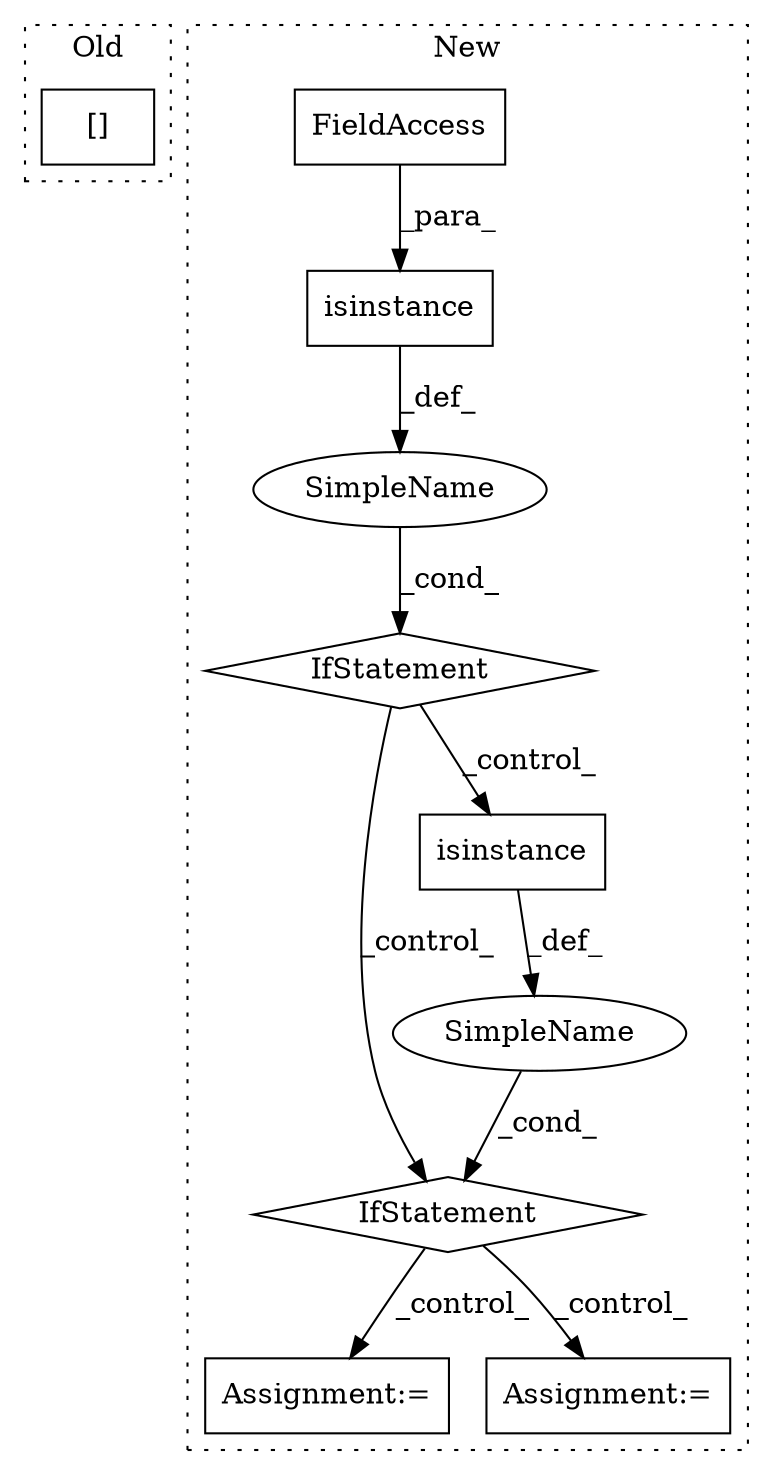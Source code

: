digraph G {
subgraph cluster0 {
1 [label="[]" a="2" s="226,258" l="31,1" shape="box"];
label = "Old";
style="dotted";
}
subgraph cluster1 {
2 [label="isinstance" a="32" s="393,425" l="11,1" shape="box"];
3 [label="IfStatement" a="25" s="388,426" l="4,2" shape="diamond"];
4 [label="Assignment:=" a="7" s="1050,1125" l="53,2" shape="box"];
5 [label="SimpleName" a="42" s="" l="" shape="ellipse"];
6 [label="FieldAccess" a="22" s="404" l="8" shape="box"];
7 [label="Assignment:=" a="7" s="1189" l="1" shape="box"];
8 [label="IfStatement" a="25" s="918,954" l="4,2" shape="diamond"];
9 [label="SimpleName" a="42" s="" l="" shape="ellipse"];
10 [label="isinstance" a="32" s="923,953" l="11,1" shape="box"];
label = "New";
style="dotted";
}
2 -> 5 [label="_def_"];
3 -> 8 [label="_control_"];
3 -> 10 [label="_control_"];
5 -> 3 [label="_cond_"];
6 -> 2 [label="_para_"];
8 -> 7 [label="_control_"];
8 -> 4 [label="_control_"];
9 -> 8 [label="_cond_"];
10 -> 9 [label="_def_"];
}